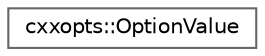 digraph "Graphical Class Hierarchy"
{
 // LATEX_PDF_SIZE
  bgcolor="transparent";
  edge [fontname=Helvetica,fontsize=10,labelfontname=Helvetica,labelfontsize=10];
  node [fontname=Helvetica,fontsize=10,shape=box,height=0.2,width=0.4];
  rankdir="LR";
  Node0 [id="Node000000",label="cxxopts::OptionValue",height=0.2,width=0.4,color="grey40", fillcolor="white", style="filled",URL="$classcxxopts_1_1_option_value.html",tooltip=" "];
}
